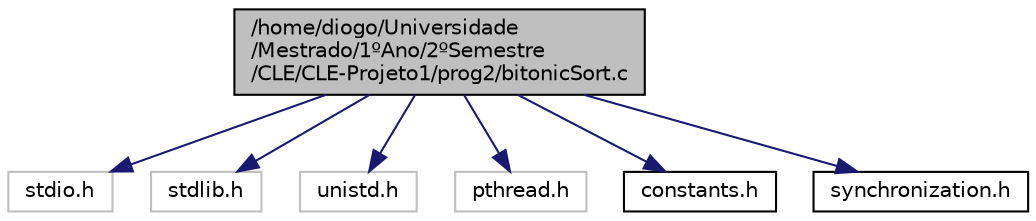 digraph "/home/diogo/Universidade/Mestrado/1ºAno/2ºSemestre/CLE/CLE-Projeto1/prog2/bitonicSort.c"
{
 // LATEX_PDF_SIZE
  edge [fontname="Helvetica",fontsize="10",labelfontname="Helvetica",labelfontsize="10"];
  node [fontname="Helvetica",fontsize="10",shape=record];
  Node1 [label="/home/diogo/Universidade\l/Mestrado/1ºAno/2ºSemestre\l/CLE/CLE-Projeto1/prog2/bitonicSort.c",height=0.2,width=0.4,color="black", fillcolor="grey75", style="filled", fontcolor="black",tooltip="Problem name: Bitonic sort."];
  Node1 -> Node2 [color="midnightblue",fontsize="10",style="solid"];
  Node2 [label="stdio.h",height=0.2,width=0.4,color="grey75", fillcolor="white", style="filled",tooltip=" "];
  Node1 -> Node3 [color="midnightblue",fontsize="10",style="solid"];
  Node3 [label="stdlib.h",height=0.2,width=0.4,color="grey75", fillcolor="white", style="filled",tooltip=" "];
  Node1 -> Node4 [color="midnightblue",fontsize="10",style="solid"];
  Node4 [label="unistd.h",height=0.2,width=0.4,color="grey75", fillcolor="white", style="filled",tooltip=" "];
  Node1 -> Node5 [color="midnightblue",fontsize="10",style="solid"];
  Node5 [label="pthread.h",height=0.2,width=0.4,color="grey75", fillcolor="white", style="filled",tooltip=" "];
  Node1 -> Node6 [color="midnightblue",fontsize="10",style="solid"];
  Node6 [label="constants.h",height=0.2,width=0.4,color="black", fillcolor="white", style="filled",URL="$constants_8h.html",tooltip="Problem name: Bitonic Sort."];
  Node1 -> Node7 [color="midnightblue",fontsize="10",style="solid"];
  Node7 [label="synchronization.h",height=0.2,width=0.4,color="black", fillcolor="white", style="filled",URL="$synchronization_8h_source.html",tooltip=" "];
}
